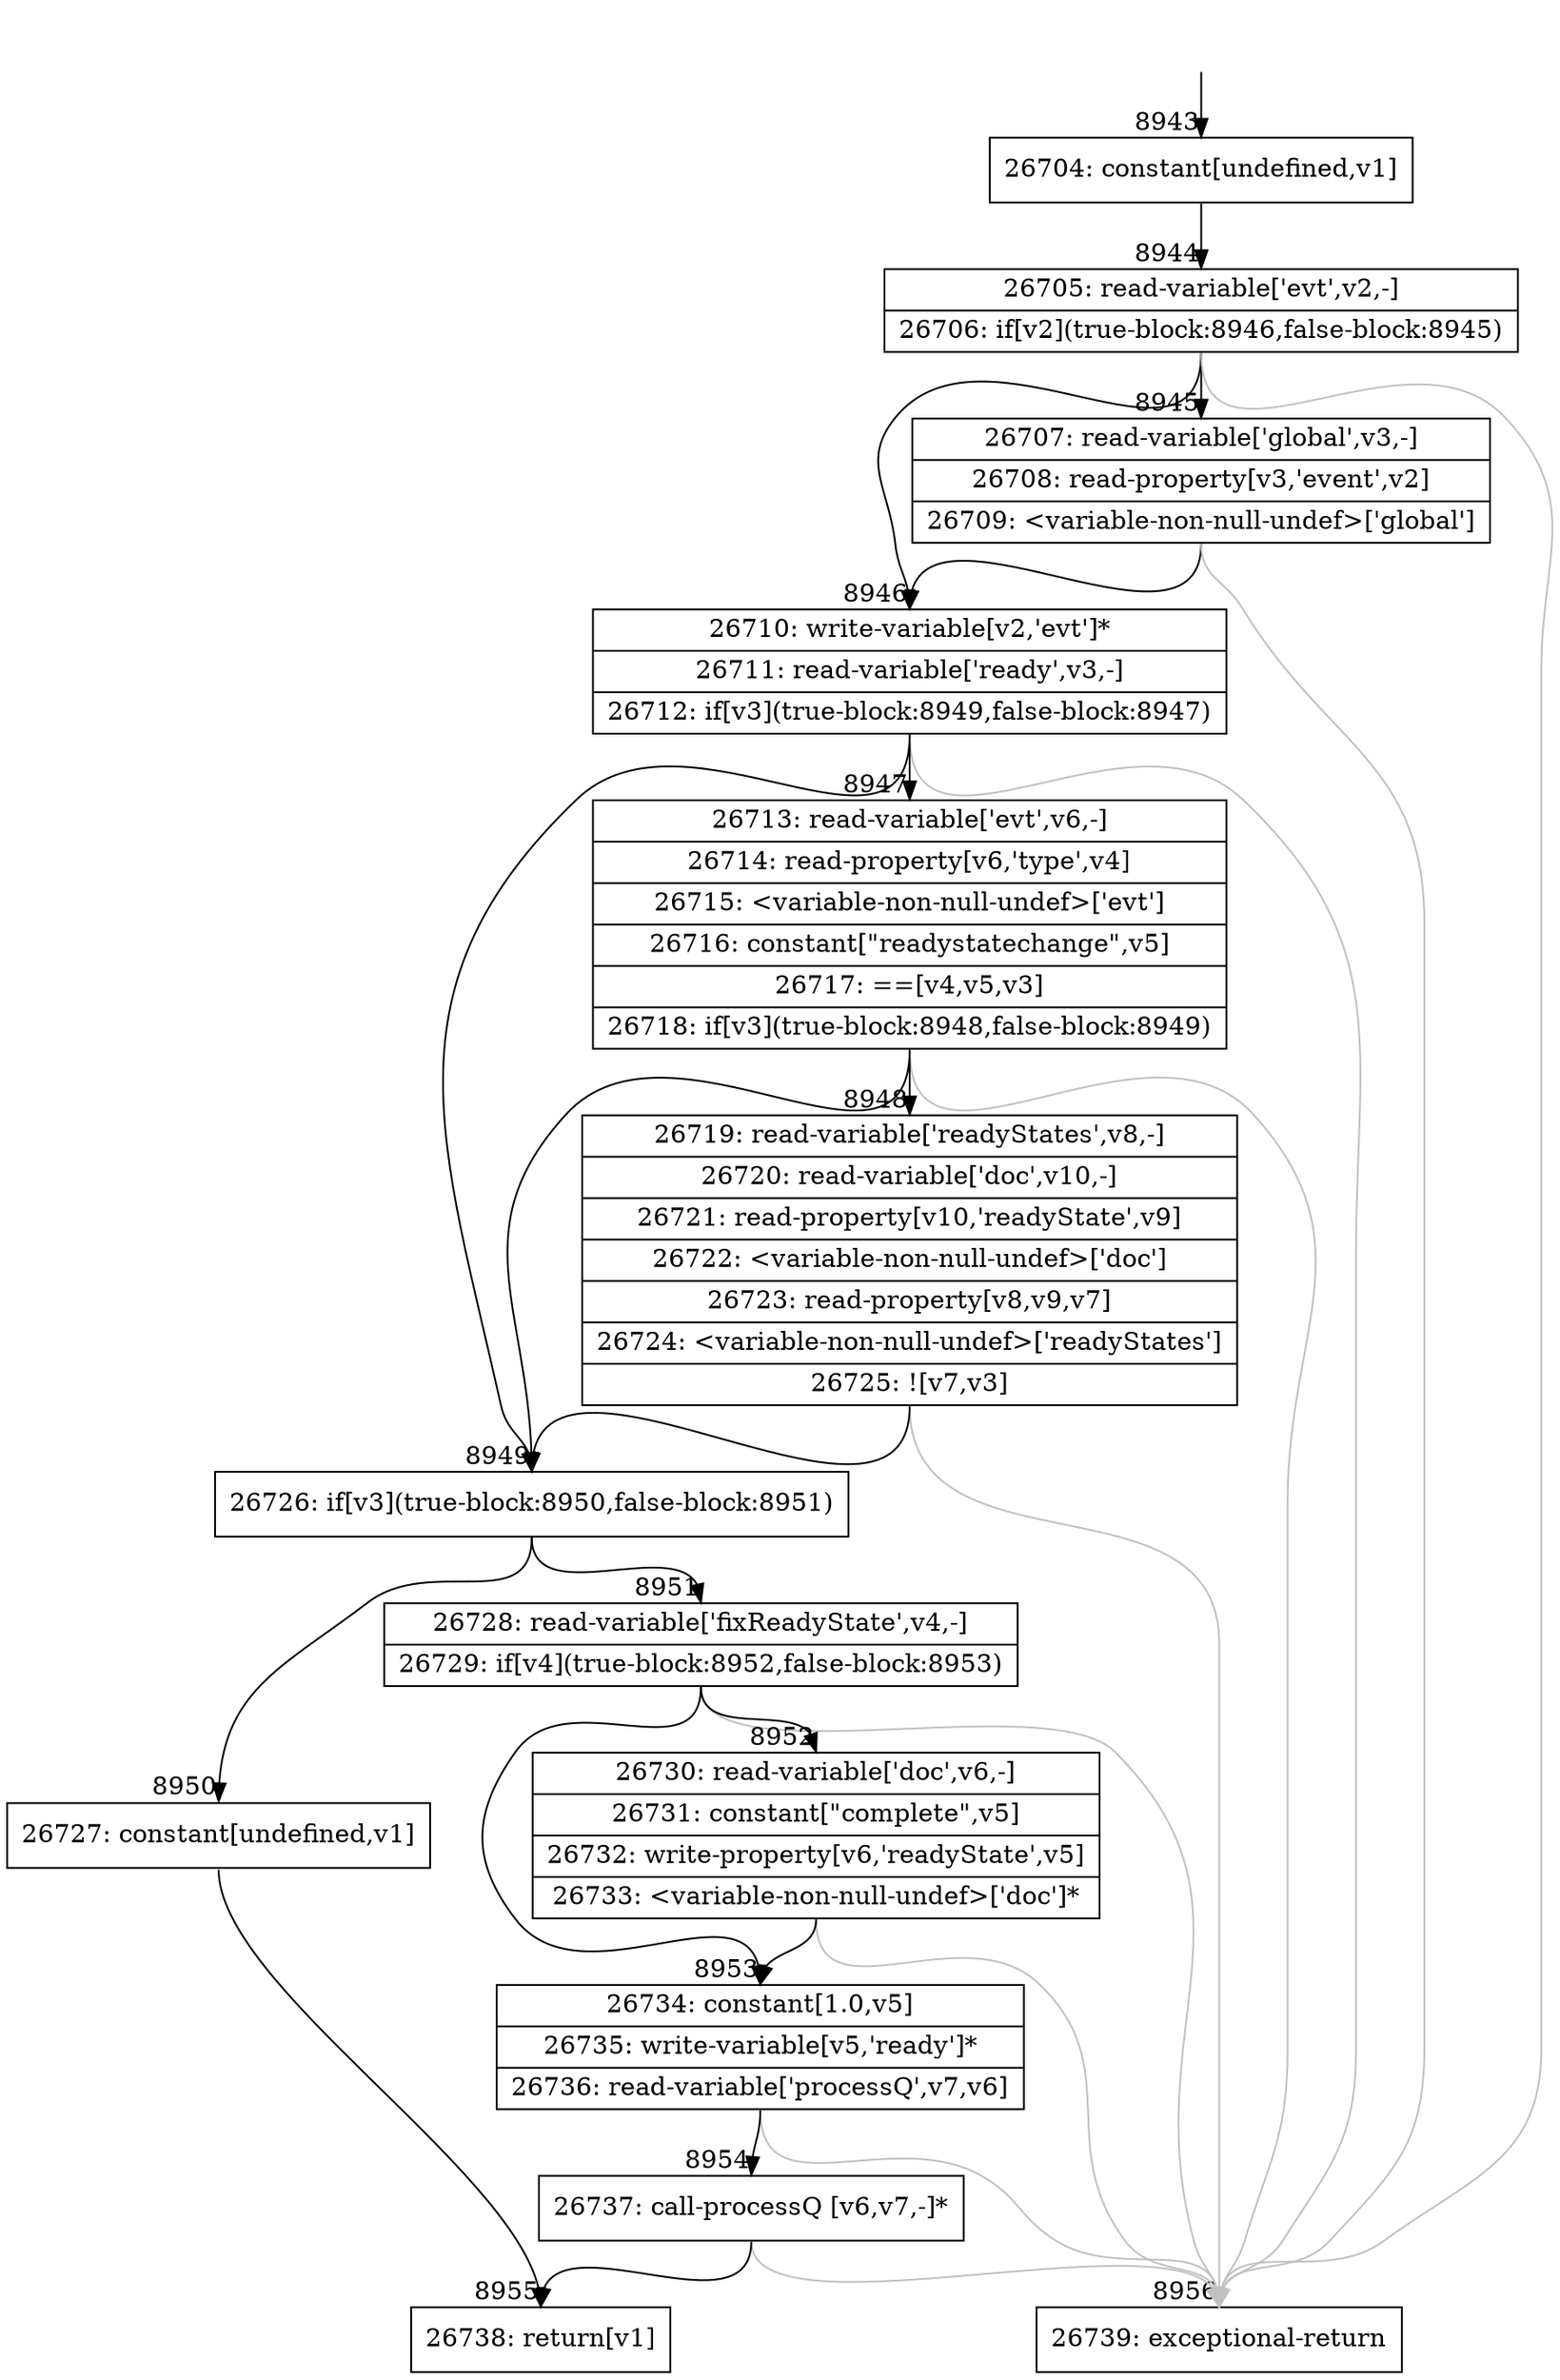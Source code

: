 digraph {
rankdir="TD"
BB_entry607[shape=none,label=""];
BB_entry607 -> BB8943 [tailport=s, headport=n, headlabel="    8943"]
BB8943 [shape=record label="{26704: constant[undefined,v1]}" ] 
BB8943 -> BB8944 [tailport=s, headport=n, headlabel="      8944"]
BB8944 [shape=record label="{26705: read-variable['evt',v2,-]|26706: if[v2](true-block:8946,false-block:8945)}" ] 
BB8944 -> BB8946 [tailport=s, headport=n, headlabel="      8946"]
BB8944 -> BB8945 [tailport=s, headport=n, headlabel="      8945"]
BB8944 -> BB8956 [tailport=s, headport=n, color=gray, headlabel="      8956"]
BB8945 [shape=record label="{26707: read-variable['global',v3,-]|26708: read-property[v3,'event',v2]|26709: \<variable-non-null-undef\>['global']}" ] 
BB8945 -> BB8946 [tailport=s, headport=n]
BB8945 -> BB8956 [tailport=s, headport=n, color=gray]
BB8946 [shape=record label="{26710: write-variable[v2,'evt']*|26711: read-variable['ready',v3,-]|26712: if[v3](true-block:8949,false-block:8947)}" ] 
BB8946 -> BB8949 [tailport=s, headport=n, headlabel="      8949"]
BB8946 -> BB8947 [tailport=s, headport=n, headlabel="      8947"]
BB8946 -> BB8956 [tailport=s, headport=n, color=gray]
BB8947 [shape=record label="{26713: read-variable['evt',v6,-]|26714: read-property[v6,'type',v4]|26715: \<variable-non-null-undef\>['evt']|26716: constant[\"readystatechange\",v5]|26717: ==[v4,v5,v3]|26718: if[v3](true-block:8948,false-block:8949)}" ] 
BB8947 -> BB8949 [tailport=s, headport=n]
BB8947 -> BB8948 [tailport=s, headport=n, headlabel="      8948"]
BB8947 -> BB8956 [tailport=s, headport=n, color=gray]
BB8948 [shape=record label="{26719: read-variable['readyStates',v8,-]|26720: read-variable['doc',v10,-]|26721: read-property[v10,'readyState',v9]|26722: \<variable-non-null-undef\>['doc']|26723: read-property[v8,v9,v7]|26724: \<variable-non-null-undef\>['readyStates']|26725: ![v7,v3]}" ] 
BB8948 -> BB8949 [tailport=s, headport=n]
BB8948 -> BB8956 [tailport=s, headport=n, color=gray]
BB8949 [shape=record label="{26726: if[v3](true-block:8950,false-block:8951)}" ] 
BB8949 -> BB8950 [tailport=s, headport=n, headlabel="      8950"]
BB8949 -> BB8951 [tailport=s, headport=n, headlabel="      8951"]
BB8950 [shape=record label="{26727: constant[undefined,v1]}" ] 
BB8950 -> BB8955 [tailport=s, headport=n, headlabel="      8955"]
BB8951 [shape=record label="{26728: read-variable['fixReadyState',v4,-]|26729: if[v4](true-block:8952,false-block:8953)}" ] 
BB8951 -> BB8952 [tailport=s, headport=n, headlabel="      8952"]
BB8951 -> BB8953 [tailport=s, headport=n, headlabel="      8953"]
BB8951 -> BB8956 [tailport=s, headport=n, color=gray]
BB8952 [shape=record label="{26730: read-variable['doc',v6,-]|26731: constant[\"complete\",v5]|26732: write-property[v6,'readyState',v5]|26733: \<variable-non-null-undef\>['doc']*}" ] 
BB8952 -> BB8953 [tailport=s, headport=n]
BB8952 -> BB8956 [tailport=s, headport=n, color=gray]
BB8953 [shape=record label="{26734: constant[1.0,v5]|26735: write-variable[v5,'ready']*|26736: read-variable['processQ',v7,v6]}" ] 
BB8953 -> BB8954 [tailport=s, headport=n, headlabel="      8954"]
BB8953 -> BB8956 [tailport=s, headport=n, color=gray]
BB8954 [shape=record label="{26737: call-processQ [v6,v7,-]*}" ] 
BB8954 -> BB8955 [tailport=s, headport=n]
BB8954 -> BB8956 [tailport=s, headport=n, color=gray]
BB8955 [shape=record label="{26738: return[v1]}" ] 
BB8956 [shape=record label="{26739: exceptional-return}" ] 
//#$~ 12536
}
